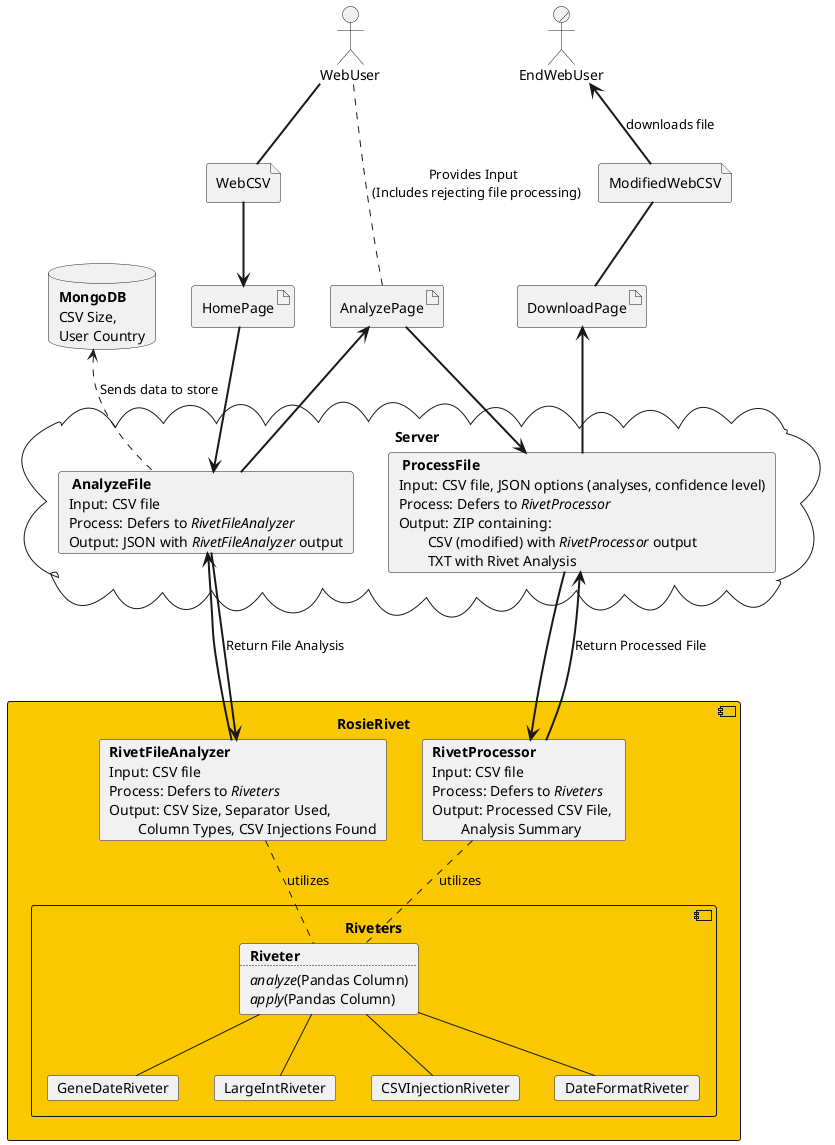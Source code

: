 @startuml Web Interface Design
actor WebUser
actor/ EndWebUser
' Excel files and artifacts
    file WebCSV
    file ModifiedWebCSV

    artifact HomePage
    artifact AnalyzePage
    artifact DownloadPage

'Three interfaces to run
cloud Server {
    card AnalyzeFile [
        <b> AnalyzeFile </b>
        Input: CSV file
        Process: Defers to <i>RivetFileAnalyzer</i>
        Output: JSON with <i>RivetFileAnalyzer</i> output
    ]
    card ProcessFile [
        <b> ProcessFile </b>
        Input: CSV file, JSON options (analyses, confidence level)
        Process: Defers to <i>RivetProcessor</i>
        Output: ZIP containing:
                CSV (modified) with <i>RivetProcessor</i> output
                TXT with Rivet Analysis
    ]
}

database MongoDB [
        <b>MongoDB</b>
        CSV Size,
        User Country
    ]

component RosieRivet #FAC800 {
        card RivetFileAnalyzer [
            <b>RivetFileAnalyzer</b>
            Input: CSV file
            Process: Defers to <i>Riveters</i>
            Output: CSV Size, Separator Used, 
                    Column Types, CSV Injections Found
        ]
        card RivetProcessor [
            <b>RivetProcessor</b>
            Input: CSV file
            Process: Defers to <i>Riveters</i>
            Output: Processed CSV File, 
                    Analysis Summary
        ]
        'within riveters, have Apply AND Analyze functions
        component Riveters {
            card Riveter [
                <b>Riveter</b>
                ..
                <i>analyze</i>(Pandas Column)
                <i>apply</i>(Pandas Column)
            ]
            card GeneDateRiveter
            card LargeIntRiveter
            card CSVInjectionRiveter
            card DateFormatRiveter

            Riveter -- GeneDateRiveter
            Riveter -- LargeIntRiveter
            Riveter -- CSVInjectionRiveter
            Riveter -- DateFormatRiveter
        }
        RivetFileAnalyzer .. Riveter : utilizes
        RivetProcessor .. Riveter : utilizes
        
    }

    WebUser -[hidden] EndWebUser
    ' WEB INTERFACE FLOW
    MongoDB <. AnalyzeFile : Sends data to store

    WebUser == WebCSV
    WebUser .. AnalyzePage : Provides Input \n (Includes rejecting file processing)
    WebCSV ==> HomePage
    HomePage ==> AnalyzeFile
    AnalyzeFile ===> RivetFileAnalyzer : Return File Analysis
    RivetFileAnalyzer ===> AnalyzeFile 
    AnalyzeFile ==> AnalyzePage

    AnalyzePage ==> ProcessFile
    ProcessFile ===> RivetProcessor
    RivetProcessor ===> ProcessFile : Return Processed File
    DownloadPage <= ProcessFile
    ModifiedWebCSV == DownloadPage
    EndWebUser <== ModifiedWebCSV : downloads file

    'FORMATTING FOR WEBUSER TO BE HAPPY
    MongoDB -[hidden] HomePage
    HomePage -[hidden] AnalyzePage
    AnalyzePage -[hidden] DownloadPage

@enduml